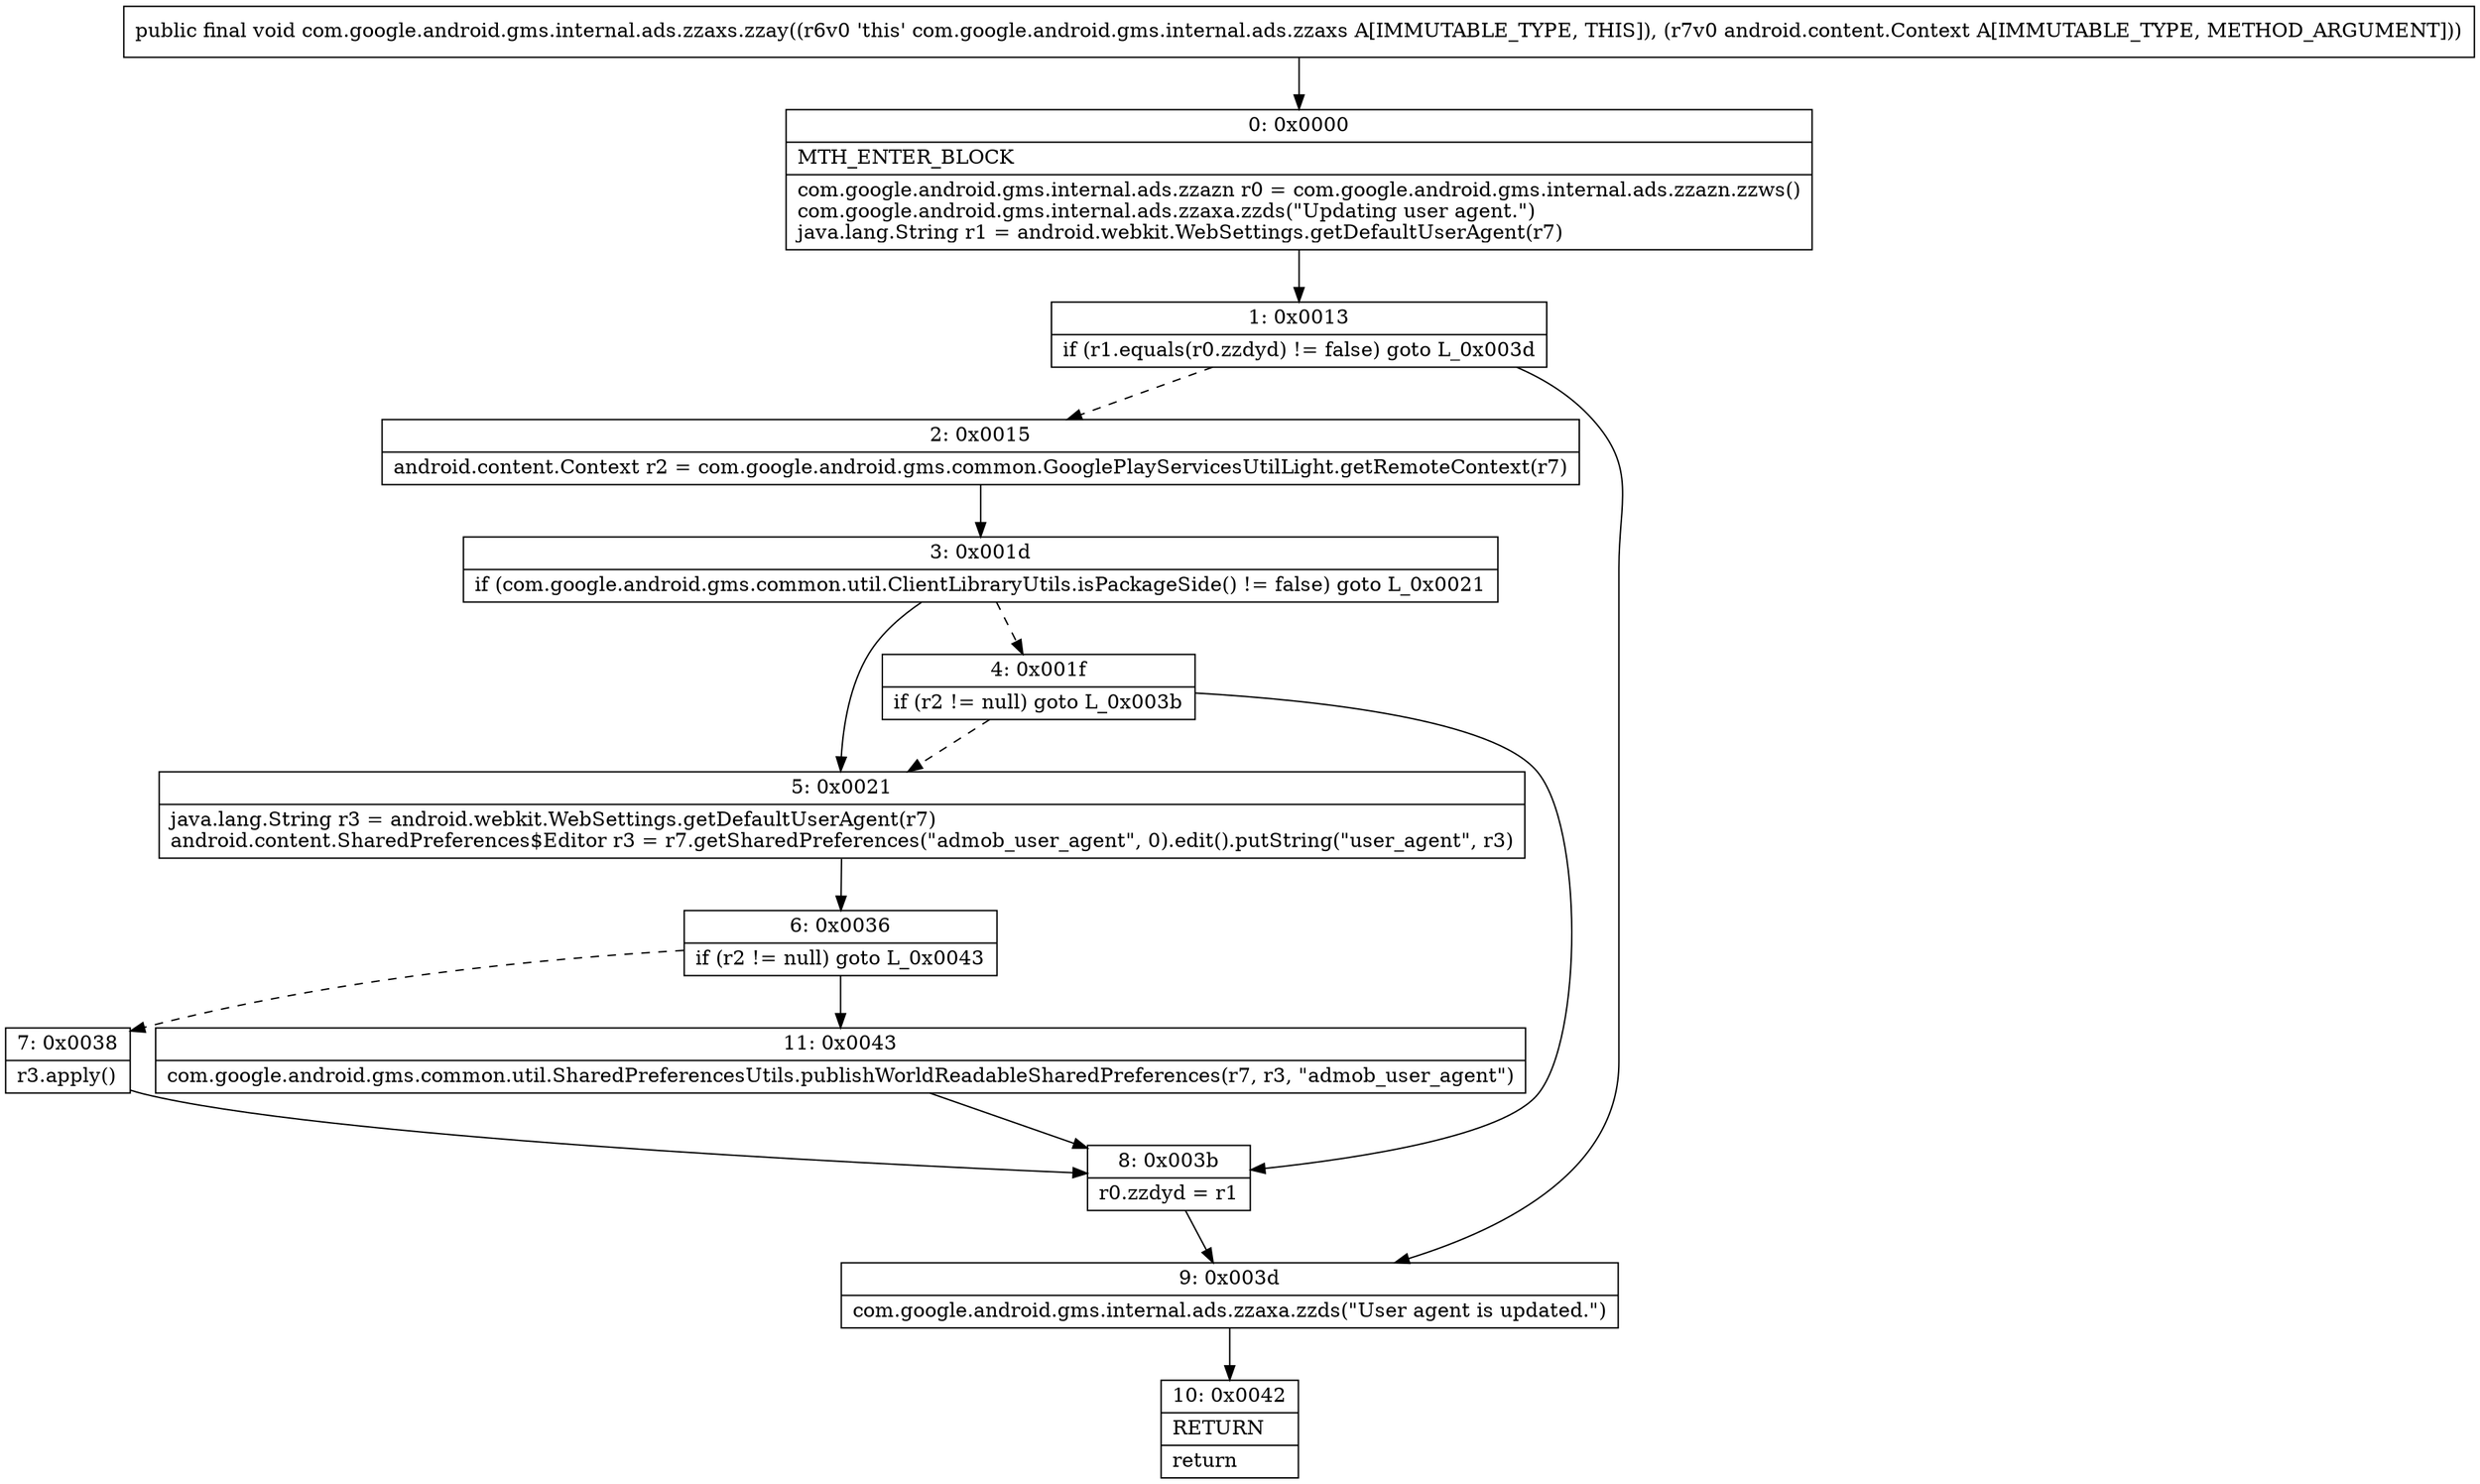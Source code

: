 digraph "CFG forcom.google.android.gms.internal.ads.zzaxs.zzay(Landroid\/content\/Context;)V" {
Node_0 [shape=record,label="{0\:\ 0x0000|MTH_ENTER_BLOCK\l|com.google.android.gms.internal.ads.zzazn r0 = com.google.android.gms.internal.ads.zzazn.zzws()\lcom.google.android.gms.internal.ads.zzaxa.zzds(\"Updating user agent.\")\ljava.lang.String r1 = android.webkit.WebSettings.getDefaultUserAgent(r7)\l}"];
Node_1 [shape=record,label="{1\:\ 0x0013|if (r1.equals(r0.zzdyd) != false) goto L_0x003d\l}"];
Node_2 [shape=record,label="{2\:\ 0x0015|android.content.Context r2 = com.google.android.gms.common.GooglePlayServicesUtilLight.getRemoteContext(r7)\l}"];
Node_3 [shape=record,label="{3\:\ 0x001d|if (com.google.android.gms.common.util.ClientLibraryUtils.isPackageSide() != false) goto L_0x0021\l}"];
Node_4 [shape=record,label="{4\:\ 0x001f|if (r2 != null) goto L_0x003b\l}"];
Node_5 [shape=record,label="{5\:\ 0x0021|java.lang.String r3 = android.webkit.WebSettings.getDefaultUserAgent(r7)\landroid.content.SharedPreferences$Editor r3 = r7.getSharedPreferences(\"admob_user_agent\", 0).edit().putString(\"user_agent\", r3)\l}"];
Node_6 [shape=record,label="{6\:\ 0x0036|if (r2 != null) goto L_0x0043\l}"];
Node_7 [shape=record,label="{7\:\ 0x0038|r3.apply()\l}"];
Node_8 [shape=record,label="{8\:\ 0x003b|r0.zzdyd = r1\l}"];
Node_9 [shape=record,label="{9\:\ 0x003d|com.google.android.gms.internal.ads.zzaxa.zzds(\"User agent is updated.\")\l}"];
Node_10 [shape=record,label="{10\:\ 0x0042|RETURN\l|return\l}"];
Node_11 [shape=record,label="{11\:\ 0x0043|com.google.android.gms.common.util.SharedPreferencesUtils.publishWorldReadableSharedPreferences(r7, r3, \"admob_user_agent\")\l}"];
MethodNode[shape=record,label="{public final void com.google.android.gms.internal.ads.zzaxs.zzay((r6v0 'this' com.google.android.gms.internal.ads.zzaxs A[IMMUTABLE_TYPE, THIS]), (r7v0 android.content.Context A[IMMUTABLE_TYPE, METHOD_ARGUMENT])) }"];
MethodNode -> Node_0;
Node_0 -> Node_1;
Node_1 -> Node_2[style=dashed];
Node_1 -> Node_9;
Node_2 -> Node_3;
Node_3 -> Node_4[style=dashed];
Node_3 -> Node_5;
Node_4 -> Node_5[style=dashed];
Node_4 -> Node_8;
Node_5 -> Node_6;
Node_6 -> Node_7[style=dashed];
Node_6 -> Node_11;
Node_7 -> Node_8;
Node_8 -> Node_9;
Node_9 -> Node_10;
Node_11 -> Node_8;
}

